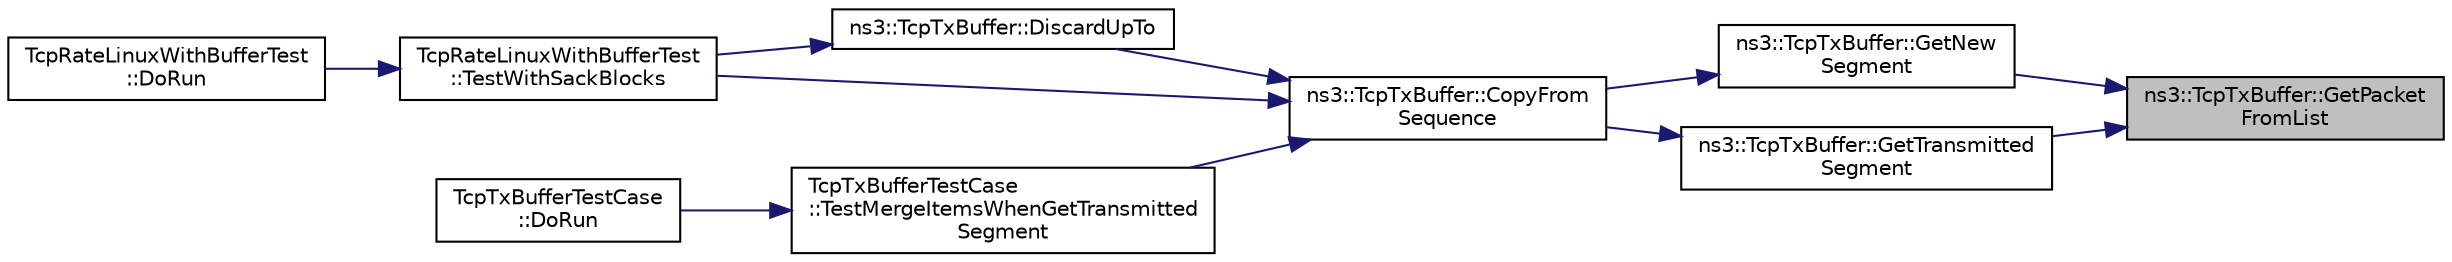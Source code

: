 digraph "ns3::TcpTxBuffer::GetPacketFromList"
{
 // LATEX_PDF_SIZE
  edge [fontname="Helvetica",fontsize="10",labelfontname="Helvetica",labelfontsize="10"];
  node [fontname="Helvetica",fontsize="10",shape=record];
  rankdir="RL";
  Node1 [label="ns3::TcpTxBuffer::GetPacket\lFromList",height=0.2,width=0.4,color="black", fillcolor="grey75", style="filled", fontcolor="black",tooltip="Get a block (which is returned as Packet) from a list."];
  Node1 -> Node2 [dir="back",color="midnightblue",fontsize="10",style="solid",fontname="Helvetica"];
  Node2 [label="ns3::TcpTxBuffer::GetNew\lSegment",height=0.2,width=0.4,color="black", fillcolor="white", style="filled",URL="$classns3_1_1_tcp_tx_buffer.html#a7f8012f60263f1184f63d68f95d9fed6",tooltip="Get a block of data not transmitted yet and move it into SentList."];
  Node2 -> Node3 [dir="back",color="midnightblue",fontsize="10",style="solid",fontname="Helvetica"];
  Node3 [label="ns3::TcpTxBuffer::CopyFrom\lSequence",height=0.2,width=0.4,color="black", fillcolor="white", style="filled",URL="$classns3_1_1_tcp_tx_buffer.html#a7b376f6a4ccc3b43a2d038e8282fbf01",tooltip="Copy data from the range [seq, seq+numBytes) into a packet."];
  Node3 -> Node4 [dir="back",color="midnightblue",fontsize="10",style="solid",fontname="Helvetica"];
  Node4 [label="ns3::TcpTxBuffer::DiscardUpTo",height=0.2,width=0.4,color="black", fillcolor="white", style="filled",URL="$classns3_1_1_tcp_tx_buffer.html#abc21a693005857d1f2185a32fc490d29",tooltip="Discard data up to but not including this sequence number."];
  Node4 -> Node5 [dir="back",color="midnightblue",fontsize="10",style="solid",fontname="Helvetica"];
  Node5 [label="TcpRateLinuxWithBufferTest\l::TestWithSackBlocks",height=0.2,width=0.4,color="black", fillcolor="white", style="filled",URL="$class_tcp_rate_linux_with_buffer_test.html#ab14d877f5f6c3c8f1e5715a41104585f",tooltip="Test with arbitary SACK scenario."];
  Node5 -> Node6 [dir="back",color="midnightblue",fontsize="10",style="solid",fontname="Helvetica"];
  Node6 [label="TcpRateLinuxWithBufferTest\l::DoRun",height=0.2,width=0.4,color="black", fillcolor="white", style="filled",URL="$class_tcp_rate_linux_with_buffer_test.html#a3b5486d4efb798fb5847e46d61131664",tooltip="Implementation to actually run this TestCase."];
  Node3 -> Node7 [dir="back",color="midnightblue",fontsize="10",style="solid",fontname="Helvetica"];
  Node7 [label="TcpTxBufferTestCase\l::TestMergeItemsWhenGetTransmitted\lSegment",height=0.2,width=0.4,color="black", fillcolor="white", style="filled",URL="$class_tcp_tx_buffer_test_case.html#a14fcf71a938418d4d075a3e704a16e44",tooltip="Test the logic of merging items in GetTransmittedSegment() which is triggered by CopyFromSequence()"];
  Node7 -> Node8 [dir="back",color="midnightblue",fontsize="10",style="solid",fontname="Helvetica"];
  Node8 [label="TcpTxBufferTestCase\l::DoRun",height=0.2,width=0.4,color="black", fillcolor="white", style="filled",URL="$class_tcp_tx_buffer_test_case.html#a004312af9ed95478a651632f8e5a7181",tooltip="Implementation to actually run this TestCase."];
  Node3 -> Node5 [dir="back",color="midnightblue",fontsize="10",style="solid",fontname="Helvetica"];
  Node1 -> Node9 [dir="back",color="midnightblue",fontsize="10",style="solid",fontname="Helvetica"];
  Node9 [label="ns3::TcpTxBuffer::GetTransmitted\lSegment",height=0.2,width=0.4,color="black", fillcolor="white", style="filled",URL="$classns3_1_1_tcp_tx_buffer.html#a4de9715c65893a5cb8a869e72ed7bb10",tooltip="Get a block of data previously transmitted."];
  Node9 -> Node3 [dir="back",color="midnightblue",fontsize="10",style="solid",fontname="Helvetica"];
}
